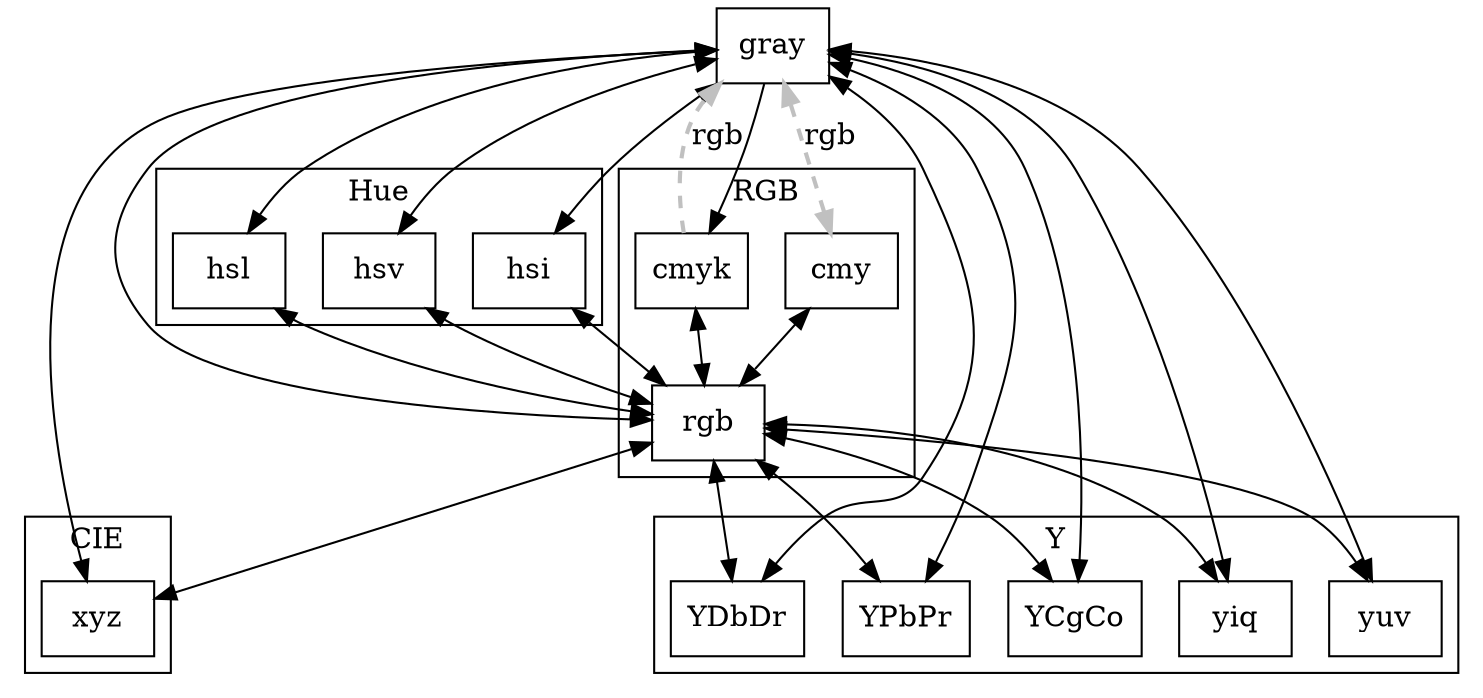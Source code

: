 digraph color_conversion {
	node [ shape ="box" ];
	//gray [ color=gray, penwidth = 5 ];
	//rgb [ style=striped , fillcolor="red:green:blue" ];

	cmy  -> gray [ label = "rgb", style=dashed, color=gray, penwidth = 2, dir=both ];
	cmy  -> rgb  [ label = "", dir=both  ];

	cmyk -> gray[ label = "rgb", style=dashed, color=gray, penwidth = 2, dir=forward ];
	cmyk -> rgb [ label = "", dir=both ];

	gray -> cmyk [ label = "", dir=forward  ];
	//gray -> hbw   [ label = "", dir=both  ];
	gray -> hsi   [ label = "", dir=both ];
	gray -> hsl   [ label = "", dir=both ];
	gray -> hsv   [ label = "", dir=both  ];
	gray -> rgb   [ label = "", dir=both ];
	gray -> xyz   [ label = "", dir=both ];
	gray -> YCgCo [ label = "", dir=both ];
	gray -> YDbDr [ label = "", dir=both ];
	gray -> yiq   [ label = "", dir=both ];
	gray -> YPbPr [ label = "", dir=both ];
	gray -> yuv   [ label = "", dir=both ];

	//hbw  -> hsv[ label = "", dir=both ];

	hsi  -> rgb [ label = "", dir=both ];

	hsl  -> rgb [ label = "", dir=both ];

	hsv  -> rgb [ label = "", dir=both ];

	rgb -> xyz   [ label = "", dir=both ];
	rgb -> YCgCo [ label = "", dir=both ];
	rgb -> YDbDr [ label = "", dir=both ];
	rgb -> yiq   [ label = "", dir=both ];
	rgb -> YPbPr [ label = "", dir=both ];
	rgb -> yuv   [ label = "", dir=both ];

	//xyz -> Hunter  [ label = "", dir=both ];
	//xyz -> xyY     [ label = "", dir=both ];
	//xyz -> Lab     [ label = "", dir=both ];
	//xyz -> Luv     [ label = "", dir=both ];
	//xyz -> LMS     [ label = "", dir=both ];
	//Lab -> LCHab   [ label = "", dir=both ];
	//Luv -> LCHub   [ label = "", dir=both ];

	subgraph cluster_hue
	{
		label = "Hue";
		//node [ ] hbw;
		node [ ] hsi;
		node [ ] hsl;
		node [ ] hsv;
	}

	subgraph cluster_Y
	{
		label = "Y";
		node [ ] YCgCo;
		node [ ] YDbDr;
		node [ ] yiq  ;
		node [ ] YPbPr;
		node [ ] yuv  ;
	}

	subgraph cluster_CIE
	{
		label = "CIE";
		node [ ] xyz;
		//node [ ] Hunter;
		//node [ ] xyY;
		//node [ ] Lab;
		//node [ ] Luv;
		//node [ ] LMS;
		//node [ ] LCHab;
		//node [ ] LCHub;
	}

	subgraph cluster_RGB
	{
		label = "RGB";
		node [ ] cmy;
		node [ ] rgb;
		node [ ] cmyk;
	}


}